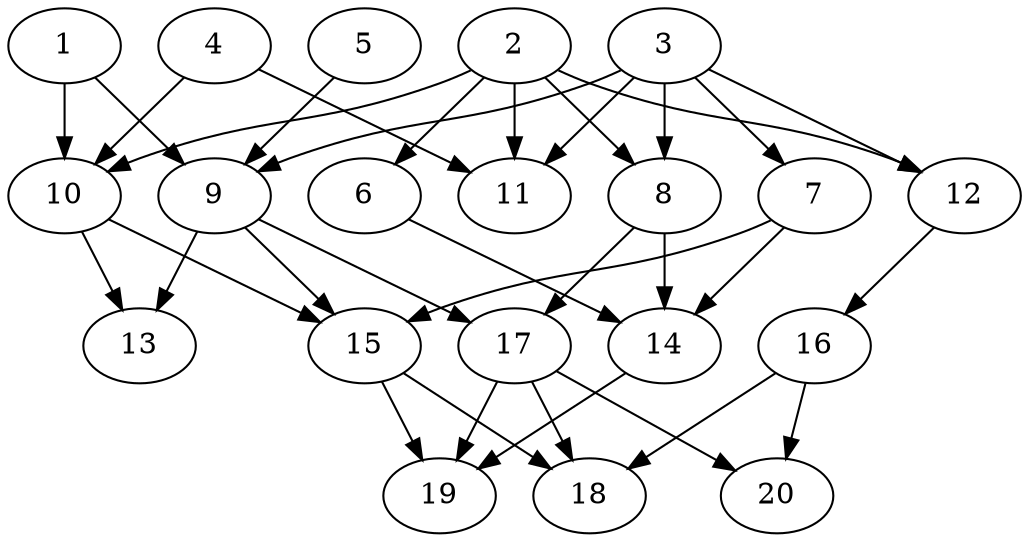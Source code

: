 // DAG automatically generated by daggen at Thu Oct  3 13:58:43 2019
// ./daggen --dot -n 20 --ccr 0.4 --fat 0.7 --regular 0.5 --density 0.6 --mindata 5242880 --maxdata 52428800 
digraph G {
  1 [size="67043840", alpha="0.01", expect_size="26817536"] 
  1 -> 9 [size ="26817536"]
  1 -> 10 [size ="26817536"]
  2 [size="110343680", alpha="0.16", expect_size="44137472"] 
  2 -> 6 [size ="44137472"]
  2 -> 8 [size ="44137472"]
  2 -> 10 [size ="44137472"]
  2 -> 11 [size ="44137472"]
  2 -> 12 [size ="44137472"]
  3 [size="45050880", alpha="0.09", expect_size="18020352"] 
  3 -> 7 [size ="18020352"]
  3 -> 8 [size ="18020352"]
  3 -> 9 [size ="18020352"]
  3 -> 11 [size ="18020352"]
  3 -> 12 [size ="18020352"]
  4 [size="74462720", alpha="0.12", expect_size="29785088"] 
  4 -> 10 [size ="29785088"]
  4 -> 11 [size ="29785088"]
  5 [size="23710720", alpha="0.17", expect_size="9484288"] 
  5 -> 9 [size ="9484288"]
  6 [size="47408640", alpha="0.14", expect_size="18963456"] 
  6 -> 14 [size ="18963456"]
  7 [size="76546560", alpha="0.07", expect_size="30618624"] 
  7 -> 14 [size ="30618624"]
  7 -> 15 [size ="30618624"]
  8 [size="126323200", alpha="0.12", expect_size="50529280"] 
  8 -> 14 [size ="50529280"]
  8 -> 17 [size ="50529280"]
  9 [size="77242880", alpha="0.10", expect_size="30897152"] 
  9 -> 13 [size ="30897152"]
  9 -> 15 [size ="30897152"]
  9 -> 17 [size ="30897152"]
  10 [size="92357120", alpha="0.13", expect_size="36942848"] 
  10 -> 13 [size ="36942848"]
  10 -> 15 [size ="36942848"]
  11 [size="101931520", alpha="0.18", expect_size="40772608"] 
  12 [size="106119680", alpha="0.09", expect_size="42447872"] 
  12 -> 16 [size ="42447872"]
  13 [size="83860480", alpha="0.18", expect_size="33544192"] 
  14 [size="20444160", alpha="0.07", expect_size="8177664"] 
  14 -> 19 [size ="8177664"]
  15 [size="91368960", alpha="0.17", expect_size="36547584"] 
  15 -> 18 [size ="36547584"]
  15 -> 19 [size ="36547584"]
  16 [size="74245120", alpha="0.14", expect_size="29698048"] 
  16 -> 18 [size ="29698048"]
  16 -> 20 [size ="29698048"]
  17 [size="39052800", alpha="0.11", expect_size="15621120"] 
  17 -> 18 [size ="15621120"]
  17 -> 19 [size ="15621120"]
  17 -> 20 [size ="15621120"]
  18 [size="80919040", alpha="0.13", expect_size="32367616"] 
  19 [size="31464960", alpha="0.10", expect_size="12585984"] 
  20 [size="92930560", alpha="0.16", expect_size="37172224"] 
}
